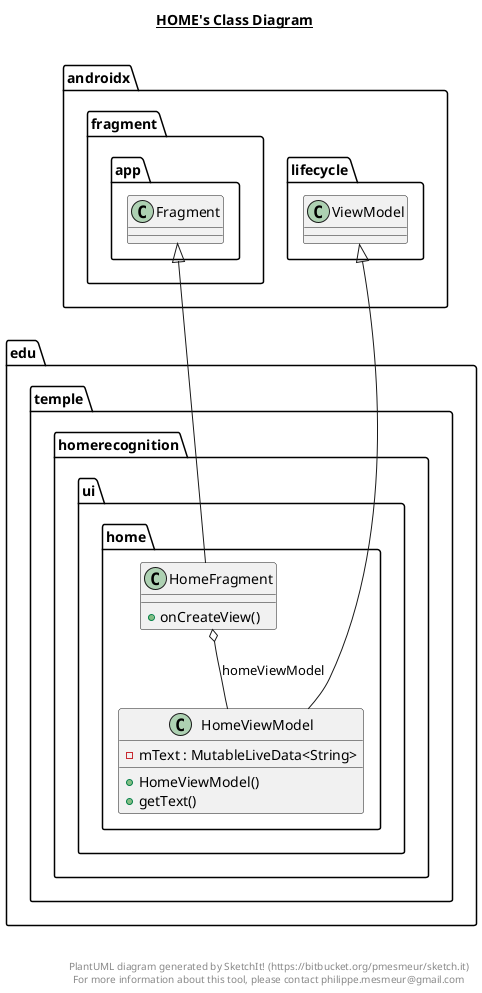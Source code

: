 @startuml

title __HOME's Class Diagram__\n

  namespace edu.temple.homerecognition {
    namespace ui.home {
      class edu.temple.homerecognition.ui.home.HomeFragment {
          + onCreateView()
      }
    }
  }
  

  namespace edu.temple.homerecognition {
    namespace ui.home {
      class edu.temple.homerecognition.ui.home.HomeViewModel {
          - mText : MutableLiveData<String>
          + HomeViewModel()
          + getText()
      }
    }
  }
  

  edu.temple.homerecognition.ui.home.HomeFragment -up-|> androidx.fragment.app.Fragment
  edu.temple.homerecognition.ui.home.HomeFragment o-- edu.temple.homerecognition.ui.home.HomeViewModel : homeViewModel
  edu.temple.homerecognition.ui.home.HomeViewModel -up-|> androidx.lifecycle.ViewModel


right footer


PlantUML diagram generated by SketchIt! (https://bitbucket.org/pmesmeur/sketch.it)
For more information about this tool, please contact philippe.mesmeur@gmail.com
endfooter

@enduml
